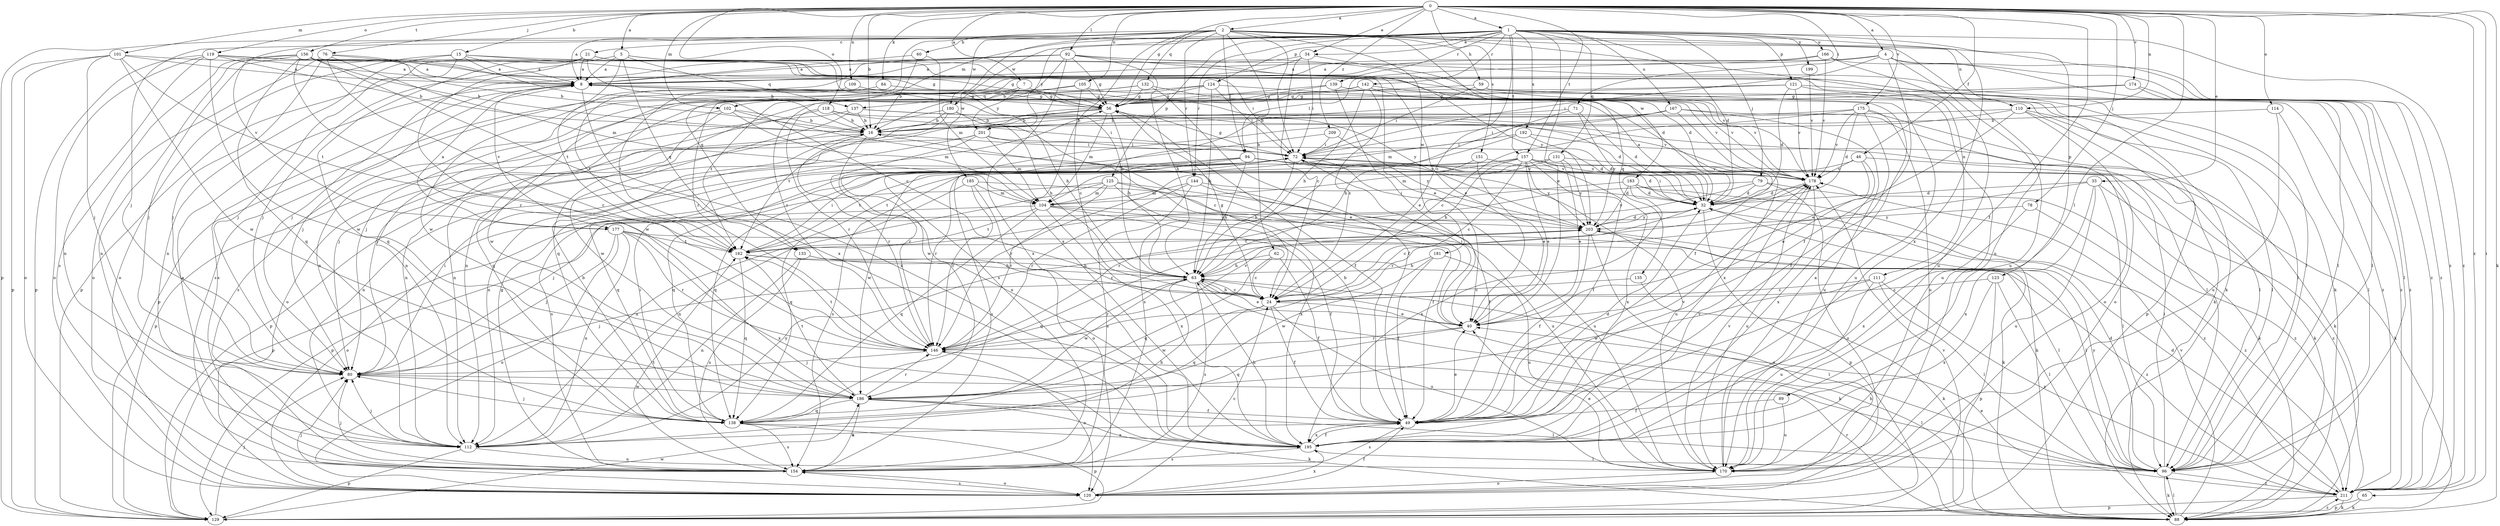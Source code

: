 strict digraph  {
0;
1;
2;
4;
5;
7;
8;
15;
16;
21;
24;
32;
33;
34;
40;
46;
49;
56;
59;
60;
62;
63;
65;
71;
72;
76;
78;
79;
80;
84;
88;
89;
92;
94;
96;
101;
102;
104;
105;
109;
110;
111;
112;
114;
118;
119;
120;
121;
123;
124;
125;
129;
131;
132;
133;
135;
137;
138;
139;
142;
144;
146;
151;
154;
156;
157;
162;
166;
167;
170;
174;
175;
177;
178;
180;
181;
183;
185;
186;
192;
195;
199;
201;
203;
209;
211;
0 -> 1  [label=a];
0 -> 2  [label=a];
0 -> 4  [label=a];
0 -> 5  [label=a];
0 -> 7  [label=a];
0 -> 15  [label=b];
0 -> 16  [label=b];
0 -> 33  [label=e];
0 -> 34  [label=e];
0 -> 46  [label=f];
0 -> 49  [label=f];
0 -> 56  [label=g];
0 -> 65  [label=i];
0 -> 71  [label=i];
0 -> 76  [label=j];
0 -> 78  [label=j];
0 -> 84  [label=k];
0 -> 88  [label=k];
0 -> 89  [label=l];
0 -> 92  [label=l];
0 -> 101  [label=m];
0 -> 102  [label=m];
0 -> 105  [label=n];
0 -> 109  [label=n];
0 -> 110  [label=n];
0 -> 114  [label=o];
0 -> 118  [label=o];
0 -> 119  [label=o];
0 -> 151  [label=s];
0 -> 156  [label=t];
0 -> 157  [label=t];
0 -> 174  [label=v];
0 -> 175  [label=v];
0 -> 209  [label=z];
0 -> 211  [label=z];
1 -> 21  [label=c];
1 -> 24  [label=c];
1 -> 32  [label=d];
1 -> 34  [label=e];
1 -> 40  [label=e];
1 -> 79  [label=j];
1 -> 80  [label=j];
1 -> 102  [label=m];
1 -> 121  [label=p];
1 -> 123  [label=p];
1 -> 124  [label=p];
1 -> 125  [label=p];
1 -> 129  [label=p];
1 -> 131  [label=q];
1 -> 139  [label=r];
1 -> 142  [label=r];
1 -> 144  [label=r];
1 -> 157  [label=t];
1 -> 166  [label=u];
1 -> 167  [label=u];
1 -> 180  [label=w];
1 -> 192  [label=x];
1 -> 195  [label=x];
1 -> 199  [label=y];
1 -> 201  [label=y];
1 -> 211  [label=z];
2 -> 8  [label=a];
2 -> 59  [label=h];
2 -> 60  [label=h];
2 -> 62  [label=h];
2 -> 72  [label=i];
2 -> 94  [label=l];
2 -> 110  [label=n];
2 -> 111  [label=n];
2 -> 132  [label=q];
2 -> 133  [label=q];
2 -> 144  [label=r];
2 -> 170  [label=u];
2 -> 177  [label=v];
2 -> 180  [label=w];
2 -> 181  [label=w];
2 -> 183  [label=w];
2 -> 185  [label=w];
2 -> 195  [label=x];
2 -> 211  [label=z];
4 -> 8  [label=a];
4 -> 49  [label=f];
4 -> 72  [label=i];
4 -> 94  [label=l];
4 -> 96  [label=l];
4 -> 170  [label=u];
4 -> 211  [label=z];
5 -> 8  [label=a];
5 -> 63  [label=h];
5 -> 80  [label=j];
5 -> 133  [label=q];
5 -> 135  [label=q];
5 -> 137  [label=q];
5 -> 162  [label=t];
7 -> 137  [label=q];
7 -> 201  [label=y];
7 -> 203  [label=y];
8 -> 56  [label=g];
8 -> 63  [label=h];
8 -> 80  [label=j];
8 -> 154  [label=s];
8 -> 177  [label=v];
8 -> 195  [label=x];
15 -> 8  [label=a];
15 -> 24  [label=c];
15 -> 56  [label=g];
15 -> 80  [label=j];
15 -> 88  [label=k];
15 -> 112  [label=n];
15 -> 120  [label=o];
16 -> 72  [label=i];
16 -> 129  [label=p];
16 -> 146  [label=r];
16 -> 195  [label=x];
21 -> 8  [label=a];
21 -> 16  [label=b];
21 -> 40  [label=e];
21 -> 72  [label=i];
21 -> 129  [label=p];
21 -> 138  [label=q];
21 -> 186  [label=w];
24 -> 40  [label=e];
24 -> 49  [label=f];
24 -> 56  [label=g];
24 -> 63  [label=h];
24 -> 138  [label=q];
24 -> 170  [label=u];
24 -> 186  [label=w];
32 -> 8  [label=a];
32 -> 24  [label=c];
32 -> 72  [label=i];
32 -> 129  [label=p];
32 -> 203  [label=y];
33 -> 32  [label=d];
33 -> 96  [label=l];
33 -> 146  [label=r];
33 -> 170  [label=u];
33 -> 195  [label=x];
33 -> 211  [label=z];
34 -> 8  [label=a];
34 -> 24  [label=c];
34 -> 32  [label=d];
34 -> 72  [label=i];
34 -> 146  [label=r];
40 -> 72  [label=i];
40 -> 138  [label=q];
40 -> 146  [label=r];
46 -> 40  [label=e];
46 -> 88  [label=k];
46 -> 162  [label=t];
46 -> 178  [label=v];
46 -> 195  [label=x];
49 -> 16  [label=b];
49 -> 32  [label=d];
49 -> 40  [label=e];
49 -> 112  [label=n];
49 -> 154  [label=s];
49 -> 178  [label=v];
49 -> 195  [label=x];
56 -> 16  [label=b];
56 -> 49  [label=f];
56 -> 63  [label=h];
56 -> 80  [label=j];
56 -> 104  [label=m];
56 -> 120  [label=o];
59 -> 56  [label=g];
59 -> 72  [label=i];
59 -> 170  [label=u];
59 -> 211  [label=z];
60 -> 8  [label=a];
60 -> 16  [label=b];
60 -> 104  [label=m];
62 -> 24  [label=c];
62 -> 49  [label=f];
62 -> 63  [label=h];
62 -> 138  [label=q];
63 -> 24  [label=c];
63 -> 40  [label=e];
63 -> 80  [label=j];
63 -> 88  [label=k];
63 -> 96  [label=l];
63 -> 146  [label=r];
63 -> 154  [label=s];
63 -> 186  [label=w];
65 -> 88  [label=k];
65 -> 129  [label=p];
71 -> 16  [label=b];
71 -> 32  [label=d];
71 -> 63  [label=h];
71 -> 203  [label=y];
72 -> 56  [label=g];
72 -> 63  [label=h];
72 -> 138  [label=q];
72 -> 154  [label=s];
72 -> 170  [label=u];
72 -> 178  [label=v];
76 -> 8  [label=a];
76 -> 16  [label=b];
76 -> 80  [label=j];
76 -> 104  [label=m];
76 -> 120  [label=o];
76 -> 146  [label=r];
78 -> 195  [label=x];
78 -> 203  [label=y];
78 -> 211  [label=z];
79 -> 32  [label=d];
79 -> 112  [label=n];
79 -> 120  [label=o];
79 -> 146  [label=r];
79 -> 211  [label=z];
80 -> 72  [label=i];
80 -> 96  [label=l];
80 -> 186  [label=w];
84 -> 56  [label=g];
84 -> 162  [label=t];
88 -> 63  [label=h];
88 -> 96  [label=l];
88 -> 146  [label=r];
88 -> 178  [label=v];
88 -> 211  [label=z];
89 -> 49  [label=f];
89 -> 170  [label=u];
92 -> 8  [label=a];
92 -> 16  [label=b];
92 -> 32  [label=d];
92 -> 56  [label=g];
92 -> 63  [label=h];
92 -> 80  [label=j];
92 -> 96  [label=l];
92 -> 186  [label=w];
92 -> 195  [label=x];
92 -> 203  [label=y];
94 -> 32  [label=d];
94 -> 63  [label=h];
94 -> 88  [label=k];
94 -> 138  [label=q];
94 -> 154  [label=s];
94 -> 178  [label=v];
94 -> 186  [label=w];
96 -> 32  [label=d];
96 -> 72  [label=i];
96 -> 88  [label=k];
96 -> 203  [label=y];
96 -> 211  [label=z];
101 -> 8  [label=a];
101 -> 80  [label=j];
101 -> 120  [label=o];
101 -> 129  [label=p];
101 -> 162  [label=t];
101 -> 178  [label=v];
101 -> 186  [label=w];
102 -> 16  [label=b];
102 -> 40  [label=e];
102 -> 104  [label=m];
102 -> 112  [label=n];
102 -> 138  [label=q];
104 -> 49  [label=f];
104 -> 88  [label=k];
104 -> 120  [label=o];
104 -> 138  [label=q];
104 -> 162  [label=t];
104 -> 195  [label=x];
104 -> 203  [label=y];
105 -> 24  [label=c];
105 -> 56  [label=g];
105 -> 88  [label=k];
105 -> 154  [label=s];
105 -> 186  [label=w];
109 -> 56  [label=g];
109 -> 162  [label=t];
110 -> 16  [label=b];
110 -> 40  [label=e];
110 -> 96  [label=l];
110 -> 120  [label=o];
110 -> 129  [label=p];
110 -> 186  [label=w];
111 -> 24  [label=c];
111 -> 96  [label=l];
111 -> 170  [label=u];
111 -> 186  [label=w];
111 -> 211  [label=z];
112 -> 63  [label=h];
112 -> 80  [label=j];
112 -> 129  [label=p];
112 -> 170  [label=u];
112 -> 203  [label=y];
114 -> 16  [label=b];
114 -> 96  [label=l];
114 -> 170  [label=u];
118 -> 16  [label=b];
118 -> 72  [label=i];
118 -> 80  [label=j];
118 -> 146  [label=r];
118 -> 178  [label=v];
119 -> 8  [label=a];
119 -> 16  [label=b];
119 -> 40  [label=e];
119 -> 56  [label=g];
119 -> 112  [label=n];
119 -> 120  [label=o];
119 -> 129  [label=p];
119 -> 186  [label=w];
120 -> 24  [label=c];
120 -> 49  [label=f];
120 -> 80  [label=j];
120 -> 154  [label=s];
120 -> 195  [label=x];
121 -> 32  [label=d];
121 -> 56  [label=g];
121 -> 138  [label=q];
121 -> 170  [label=u];
121 -> 178  [label=v];
121 -> 211  [label=z];
123 -> 24  [label=c];
123 -> 96  [label=l];
123 -> 129  [label=p];
123 -> 195  [label=x];
124 -> 56  [label=g];
124 -> 63  [label=h];
124 -> 72  [label=i];
124 -> 80  [label=j];
124 -> 162  [label=t];
124 -> 178  [label=v];
125 -> 49  [label=f];
125 -> 80  [label=j];
125 -> 104  [label=m];
125 -> 112  [label=n];
125 -> 146  [label=r];
125 -> 170  [label=u];
125 -> 195  [label=x];
129 -> 80  [label=j];
129 -> 178  [label=v];
129 -> 186  [label=w];
131 -> 40  [label=e];
131 -> 104  [label=m];
131 -> 146  [label=r];
131 -> 178  [label=v];
131 -> 203  [label=y];
132 -> 49  [label=f];
132 -> 56  [label=g];
132 -> 112  [label=n];
132 -> 129  [label=p];
132 -> 178  [label=v];
133 -> 24  [label=c];
133 -> 63  [label=h];
133 -> 112  [label=n];
133 -> 154  [label=s];
135 -> 24  [label=c];
135 -> 88  [label=k];
137 -> 16  [label=b];
137 -> 32  [label=d];
137 -> 96  [label=l];
137 -> 154  [label=s];
137 -> 186  [label=w];
138 -> 16  [label=b];
138 -> 72  [label=i];
138 -> 80  [label=j];
138 -> 129  [label=p];
138 -> 154  [label=s];
138 -> 195  [label=x];
139 -> 40  [label=e];
139 -> 56  [label=g];
139 -> 96  [label=l];
139 -> 112  [label=n];
142 -> 24  [label=c];
142 -> 49  [label=f];
142 -> 56  [label=g];
142 -> 63  [label=h];
142 -> 112  [label=n];
142 -> 178  [label=v];
144 -> 32  [label=d];
144 -> 49  [label=f];
144 -> 104  [label=m];
144 -> 146  [label=r];
144 -> 154  [label=s];
146 -> 80  [label=j];
146 -> 120  [label=o];
146 -> 162  [label=t];
146 -> 178  [label=v];
151 -> 40  [label=e];
151 -> 146  [label=r];
151 -> 178  [label=v];
154 -> 8  [label=a];
154 -> 56  [label=g];
154 -> 80  [label=j];
154 -> 120  [label=o];
154 -> 162  [label=t];
156 -> 8  [label=a];
156 -> 16  [label=b];
156 -> 80  [label=j];
156 -> 88  [label=k];
156 -> 96  [label=l];
156 -> 112  [label=n];
156 -> 138  [label=q];
156 -> 146  [label=r];
156 -> 154  [label=s];
156 -> 195  [label=x];
157 -> 24  [label=c];
157 -> 40  [label=e];
157 -> 49  [label=f];
157 -> 63  [label=h];
157 -> 88  [label=k];
157 -> 138  [label=q];
157 -> 154  [label=s];
157 -> 162  [label=t];
157 -> 178  [label=v];
157 -> 195  [label=x];
157 -> 203  [label=y];
162 -> 63  [label=h];
162 -> 72  [label=i];
162 -> 138  [label=q];
162 -> 211  [label=z];
166 -> 8  [label=a];
166 -> 146  [label=r];
166 -> 170  [label=u];
166 -> 178  [label=v];
166 -> 211  [label=z];
167 -> 16  [label=b];
167 -> 72  [label=i];
167 -> 104  [label=m];
167 -> 120  [label=o];
167 -> 170  [label=u];
167 -> 195  [label=x];
170 -> 8  [label=a];
170 -> 40  [label=e];
170 -> 120  [label=o];
170 -> 178  [label=v];
174 -> 56  [label=g];
174 -> 96  [label=l];
174 -> 154  [label=s];
174 -> 211  [label=z];
175 -> 16  [label=b];
175 -> 24  [label=c];
175 -> 32  [label=d];
175 -> 49  [label=f];
175 -> 96  [label=l];
175 -> 170  [label=u];
175 -> 178  [label=v];
177 -> 8  [label=a];
177 -> 80  [label=j];
177 -> 96  [label=l];
177 -> 112  [label=n];
177 -> 120  [label=o];
177 -> 146  [label=r];
177 -> 162  [label=t];
177 -> 195  [label=x];
178 -> 32  [label=d];
178 -> 129  [label=p];
178 -> 170  [label=u];
180 -> 16  [label=b];
180 -> 24  [label=c];
180 -> 63  [label=h];
180 -> 112  [label=n];
180 -> 162  [label=t];
181 -> 49  [label=f];
181 -> 63  [label=h];
181 -> 170  [label=u];
181 -> 186  [label=w];
183 -> 32  [label=d];
183 -> 88  [label=k];
183 -> 129  [label=p];
183 -> 195  [label=x];
183 -> 203  [label=y];
183 -> 211  [label=z];
185 -> 104  [label=m];
185 -> 120  [label=o];
185 -> 138  [label=q];
185 -> 146  [label=r];
185 -> 170  [label=u];
186 -> 49  [label=f];
186 -> 88  [label=k];
186 -> 96  [label=l];
186 -> 138  [label=q];
186 -> 146  [label=r];
186 -> 154  [label=s];
186 -> 162  [label=t];
192 -> 32  [label=d];
192 -> 72  [label=i];
192 -> 88  [label=k];
192 -> 154  [label=s];
195 -> 49  [label=f];
195 -> 63  [label=h];
195 -> 96  [label=l];
195 -> 154  [label=s];
195 -> 178  [label=v];
199 -> 178  [label=v];
201 -> 32  [label=d];
201 -> 72  [label=i];
201 -> 104  [label=m];
201 -> 112  [label=n];
201 -> 129  [label=p];
201 -> 146  [label=r];
203 -> 32  [label=d];
203 -> 49  [label=f];
203 -> 72  [label=i];
203 -> 96  [label=l];
203 -> 120  [label=o];
203 -> 138  [label=q];
203 -> 162  [label=t];
209 -> 72  [label=i];
209 -> 112  [label=n];
209 -> 203  [label=y];
211 -> 32  [label=d];
211 -> 40  [label=e];
211 -> 88  [label=k];
211 -> 129  [label=p];
}

